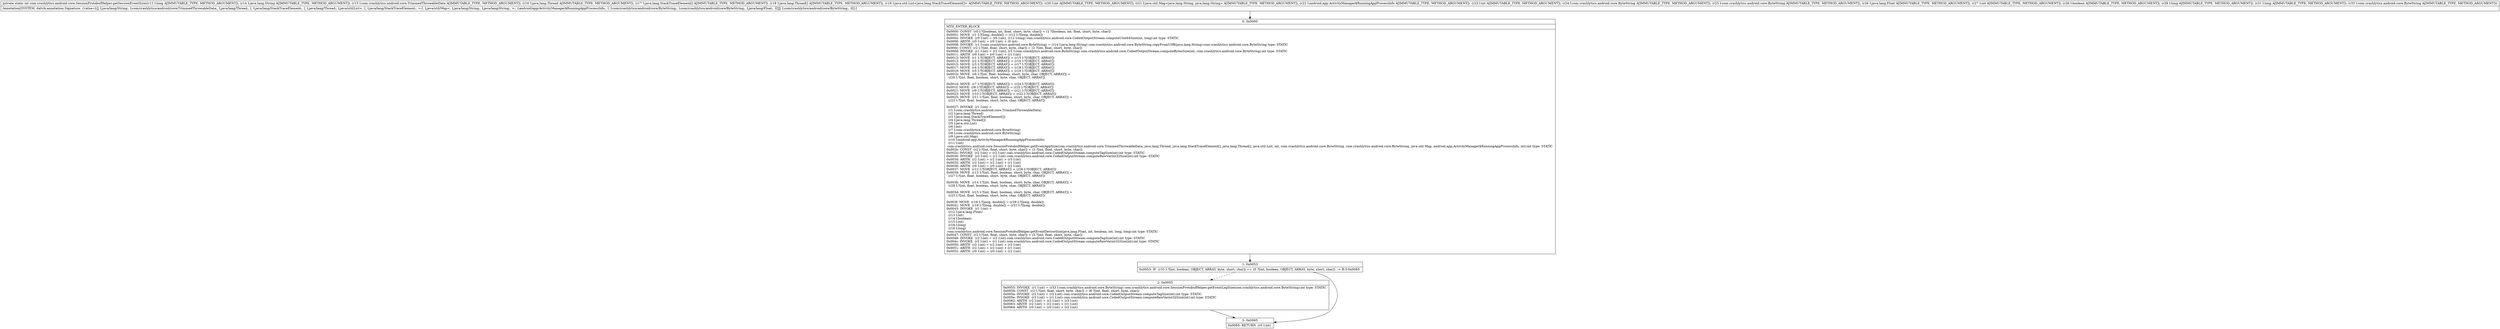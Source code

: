 digraph "CFG forcom.crashlytics.android.core.SessionProtobufHelper.getSessionEventSize(JLjava\/lang\/String;Lcom\/crashlytics\/android\/core\/TrimmedThrowableData;Ljava\/lang\/Thread;[Ljava\/lang\/StackTraceElement;[Ljava\/lang\/Thread;Ljava\/util\/List;ILjava\/util\/Map;Landroid\/app\/ActivityManager$RunningAppProcessInfo;ILcom\/crashlytics\/android\/core\/ByteString;Lcom\/crashlytics\/android\/core\/ByteString;Ljava\/lang\/Float;IZJJLcom\/crashlytics\/android\/core\/ByteString;)I" {
Node_0 [shape=record,label="{0\:\ 0x0000|MTH_ENTER_BLOCK\l|0x0000: CONST  (r0 I:?[boolean, int, float, short, byte, char]) = (1 ?[boolean, int, float, short, byte, char]) \l0x0001: MOVE  (r1 I:?[long, double]) = (r12 I:?[long, double]) \l0x0002: INVOKE  (r0 I:int) = (r0 I:int), (r12 I:long) com.crashlytics.android.core.CodedOutputStream.computeUInt64Size(int, long):int type: STATIC \l0x0006: ARITH  (r0 I:int) = (r0 I:int) + (0 int) \l0x0008: INVOKE  (r1 I:com.crashlytics.android.core.ByteString) = (r14 I:java.lang.String) com.crashlytics.android.core.ByteString.copyFromUtf8(java.lang.String):com.crashlytics.android.core.ByteString type: STATIC \l0x000c: CONST  (r2 I:?[int, float, short, byte, char]) = (2 ?[int, float, short, byte, char]) \l0x000d: INVOKE  (r1 I:int) = (r2 I:int), (r1 I:com.crashlytics.android.core.ByteString) com.crashlytics.android.core.CodedOutputStream.computeBytesSize(int, com.crashlytics.android.core.ByteString):int type: STATIC \l0x0011: ARITH  (r0 I:int) = (r0 I:int) + (r1 I:int) \l0x0012: MOVE  (r1 I:?[OBJECT, ARRAY]) = (r15 I:?[OBJECT, ARRAY]) \l0x0013: MOVE  (r2 I:?[OBJECT, ARRAY]) = (r16 I:?[OBJECT, ARRAY]) \l0x0015: MOVE  (r3 I:?[OBJECT, ARRAY]) = (r17 I:?[OBJECT, ARRAY]) \l0x0017: MOVE  (r4 I:?[OBJECT, ARRAY]) = (r18 I:?[OBJECT, ARRAY]) \l0x0019: MOVE  (r5 I:?[OBJECT, ARRAY]) = (r19 I:?[OBJECT, ARRAY]) \l0x001b: MOVE  (r6 I:?[int, float, boolean, short, byte, char, OBJECT, ARRAY]) = \l  (r20 I:?[int, float, boolean, short, byte, char, OBJECT, ARRAY])\l \l0x001d: MOVE  (r7 I:?[OBJECT, ARRAY]) = (r24 I:?[OBJECT, ARRAY]) \l0x001f: MOVE  (r8 I:?[OBJECT, ARRAY]) = (r25 I:?[OBJECT, ARRAY]) \l0x0021: MOVE  (r9 I:?[OBJECT, ARRAY]) = (r21 I:?[OBJECT, ARRAY]) \l0x0023: MOVE  (r10 I:?[OBJECT, ARRAY]) = (r22 I:?[OBJECT, ARRAY]) \l0x0025: MOVE  (r11 I:?[int, float, boolean, short, byte, char, OBJECT, ARRAY]) = \l  (r23 I:?[int, float, boolean, short, byte, char, OBJECT, ARRAY])\l \l0x0027: INVOKE  (r1 I:int) = \l  (r1 I:com.crashlytics.android.core.TrimmedThrowableData)\l  (r2 I:java.lang.Thread)\l  (r3 I:java.lang.StackTraceElement[])\l  (r4 I:java.lang.Thread[])\l  (r5 I:java.util.List)\l  (r6 I:int)\l  (r7 I:com.crashlytics.android.core.ByteString)\l  (r8 I:com.crashlytics.android.core.ByteString)\l  (r9 I:java.util.Map)\l  (r10 I:android.app.ActivityManager$RunningAppProcessInfo)\l  (r11 I:int)\l com.crashlytics.android.core.SessionProtobufHelper.getEventAppSize(com.crashlytics.android.core.TrimmedThrowableData, java.lang.Thread, java.lang.StackTraceElement[], java.lang.Thread[], java.util.List, int, com.crashlytics.android.core.ByteString, com.crashlytics.android.core.ByteString, java.util.Map, android.app.ActivityManager$RunningAppProcessInfo, int):int type: STATIC \l0x002b: CONST  (r2 I:?[int, float, short, byte, char]) = (3 ?[int, float, short, byte, char]) \l0x002c: INVOKE  (r2 I:int) = (r2 I:int) com.crashlytics.android.core.CodedOutputStream.computeTagSize(int):int type: STATIC \l0x0030: INVOKE  (r3 I:int) = (r1 I:int) com.crashlytics.android.core.CodedOutputStream.computeRawVarint32Size(int):int type: STATIC \l0x0034: ARITH  (r2 I:int) = (r2 I:int) + (r3 I:int) \l0x0035: ARITH  (r2 I:int) = (r2 I:int) + (r1 I:int) \l0x0036: ARITH  (r0 I:int) = (r0 I:int) + (r2 I:int) \l0x0037: MOVE  (r12 I:?[OBJECT, ARRAY]) = (r26 I:?[OBJECT, ARRAY]) \l0x0039: MOVE  (r13 I:?[int, float, boolean, short, byte, char, OBJECT, ARRAY]) = \l  (r27 I:?[int, float, boolean, short, byte, char, OBJECT, ARRAY])\l \l0x003b: MOVE  (r14 I:?[int, float, boolean, short, byte, char, OBJECT, ARRAY]) = \l  (r28 I:?[int, float, boolean, short, byte, char, OBJECT, ARRAY])\l \l0x003d: MOVE  (r15 I:?[int, float, boolean, short, byte, char, OBJECT, ARRAY]) = \l  (r23 I:?[int, float, boolean, short, byte, char, OBJECT, ARRAY])\l \l0x003f: MOVE  (r16 I:?[long, double]) = (r29 I:?[long, double]) \l0x0041: MOVE  (r18 I:?[long, double]) = (r31 I:?[long, double]) \l0x0043: INVOKE  (r1 I:int) = \l  (r12 I:java.lang.Float)\l  (r13 I:int)\l  (r14 I:boolean)\l  (r15 I:int)\l  (r16 I:long)\l  (r18 I:long)\l com.crashlytics.android.core.SessionProtobufHelper.getEventDeviceSize(java.lang.Float, int, boolean, int, long, long):int type: STATIC \l0x0047: CONST  (r2 I:?[int, float, short, byte, char]) = (5 ?[int, float, short, byte, char]) \l0x0048: INVOKE  (r2 I:int) = (r2 I:int) com.crashlytics.android.core.CodedOutputStream.computeTagSize(int):int type: STATIC \l0x004c: INVOKE  (r3 I:int) = (r1 I:int) com.crashlytics.android.core.CodedOutputStream.computeRawVarint32Size(int):int type: STATIC \l0x0050: ARITH  (r2 I:int) = (r2 I:int) + (r3 I:int) \l0x0051: ARITH  (r2 I:int) = (r2 I:int) + (r1 I:int) \l0x0052: ARITH  (r0 I:int) = (r0 I:int) + (r2 I:int) \l}"];
Node_1 [shape=record,label="{1\:\ 0x0053|0x0053: IF  (r33 I:?[int, boolean, OBJECT, ARRAY, byte, short, char]) == (0 ?[int, boolean, OBJECT, ARRAY, byte, short, char])  \-\> B:3:0x0065 \l}"];
Node_2 [shape=record,label="{2\:\ 0x0055|0x0055: INVOKE  (r1 I:int) = (r33 I:com.crashlytics.android.core.ByteString) com.crashlytics.android.core.SessionProtobufHelper.getEventLogSize(com.crashlytics.android.core.ByteString):int type: STATIC \l0x0059: CONST  (r2 I:?[int, float, short, byte, char]) = (6 ?[int, float, short, byte, char]) \l0x005a: INVOKE  (r2 I:int) = (r2 I:int) com.crashlytics.android.core.CodedOutputStream.computeTagSize(int):int type: STATIC \l0x005e: INVOKE  (r3 I:int) = (r1 I:int) com.crashlytics.android.core.CodedOutputStream.computeRawVarint32Size(int):int type: STATIC \l0x0062: ARITH  (r2 I:int) = (r2 I:int) + (r3 I:int) \l0x0063: ARITH  (r2 I:int) = (r2 I:int) + (r1 I:int) \l0x0064: ARITH  (r0 I:int) = (r0 I:int) + (r2 I:int) \l}"];
Node_3 [shape=record,label="{3\:\ 0x0065|0x0065: RETURN  (r0 I:int) \l}"];
MethodNode[shape=record,label="{private static int com.crashlytics.android.core.SessionProtobufHelper.getSessionEventSize((r12 I:long A[IMMUTABLE_TYPE, METHOD_ARGUMENT]), (r14 I:java.lang.String A[IMMUTABLE_TYPE, METHOD_ARGUMENT]), (r15 I:com.crashlytics.android.core.TrimmedThrowableData A[IMMUTABLE_TYPE, METHOD_ARGUMENT]), (r16 I:java.lang.Thread A[IMMUTABLE_TYPE, METHOD_ARGUMENT]), (r17 I:java.lang.StackTraceElement[] A[IMMUTABLE_TYPE, METHOD_ARGUMENT]), (r18 I:java.lang.Thread[] A[IMMUTABLE_TYPE, METHOD_ARGUMENT]), (r19 I:java.util.List\<java.lang.StackTraceElement[]\> A[IMMUTABLE_TYPE, METHOD_ARGUMENT]), (r20 I:int A[IMMUTABLE_TYPE, METHOD_ARGUMENT]), (r21 I:java.util.Map\<java.lang.String, java.lang.String\> A[IMMUTABLE_TYPE, METHOD_ARGUMENT]), (r22 I:android.app.ActivityManager$RunningAppProcessInfo A[IMMUTABLE_TYPE, METHOD_ARGUMENT]), (r23 I:int A[IMMUTABLE_TYPE, METHOD_ARGUMENT]), (r24 I:com.crashlytics.android.core.ByteString A[IMMUTABLE_TYPE, METHOD_ARGUMENT]), (r25 I:com.crashlytics.android.core.ByteString A[IMMUTABLE_TYPE, METHOD_ARGUMENT]), (r26 I:java.lang.Float A[IMMUTABLE_TYPE, METHOD_ARGUMENT]), (r27 I:int A[IMMUTABLE_TYPE, METHOD_ARGUMENT]), (r28 I:boolean A[IMMUTABLE_TYPE, METHOD_ARGUMENT]), (r29 I:long A[IMMUTABLE_TYPE, METHOD_ARGUMENT]), (r31 I:long A[IMMUTABLE_TYPE, METHOD_ARGUMENT]), (r33 I:com.crashlytics.android.core.ByteString A[IMMUTABLE_TYPE, METHOD_ARGUMENT]))  | Annotation[SYSTEM, dalvik.annotation.Signature, \{value=[(J, Ljava\/lang\/String;, Lcom\/crashlytics\/android\/core\/TrimmedThrowableData;, Ljava\/lang\/Thread;, [, Ljava\/lang\/StackTraceElement;, [, Ljava\/lang\/Thread;, Ljava\/util\/List\<, [, Ljava\/lang\/StackTraceElement;, \>;I, Ljava\/util\/Map\<, Ljava\/lang\/String;, Ljava\/lang\/String;, \>;, Landroid\/app\/ActivityManager$RunningAppProcessInfo;, I, Lcom\/crashlytics\/android\/core\/ByteString;, Lcom\/crashlytics\/android\/core\/ByteString;, Ljava\/lang\/Float;, IZJJ, Lcom\/crashlytics\/android\/core\/ByteString;, )I]\}]\l}"];
MethodNode -> Node_0;
Node_0 -> Node_1;
Node_1 -> Node_2[style=dashed];
Node_1 -> Node_3;
Node_2 -> Node_3;
}

